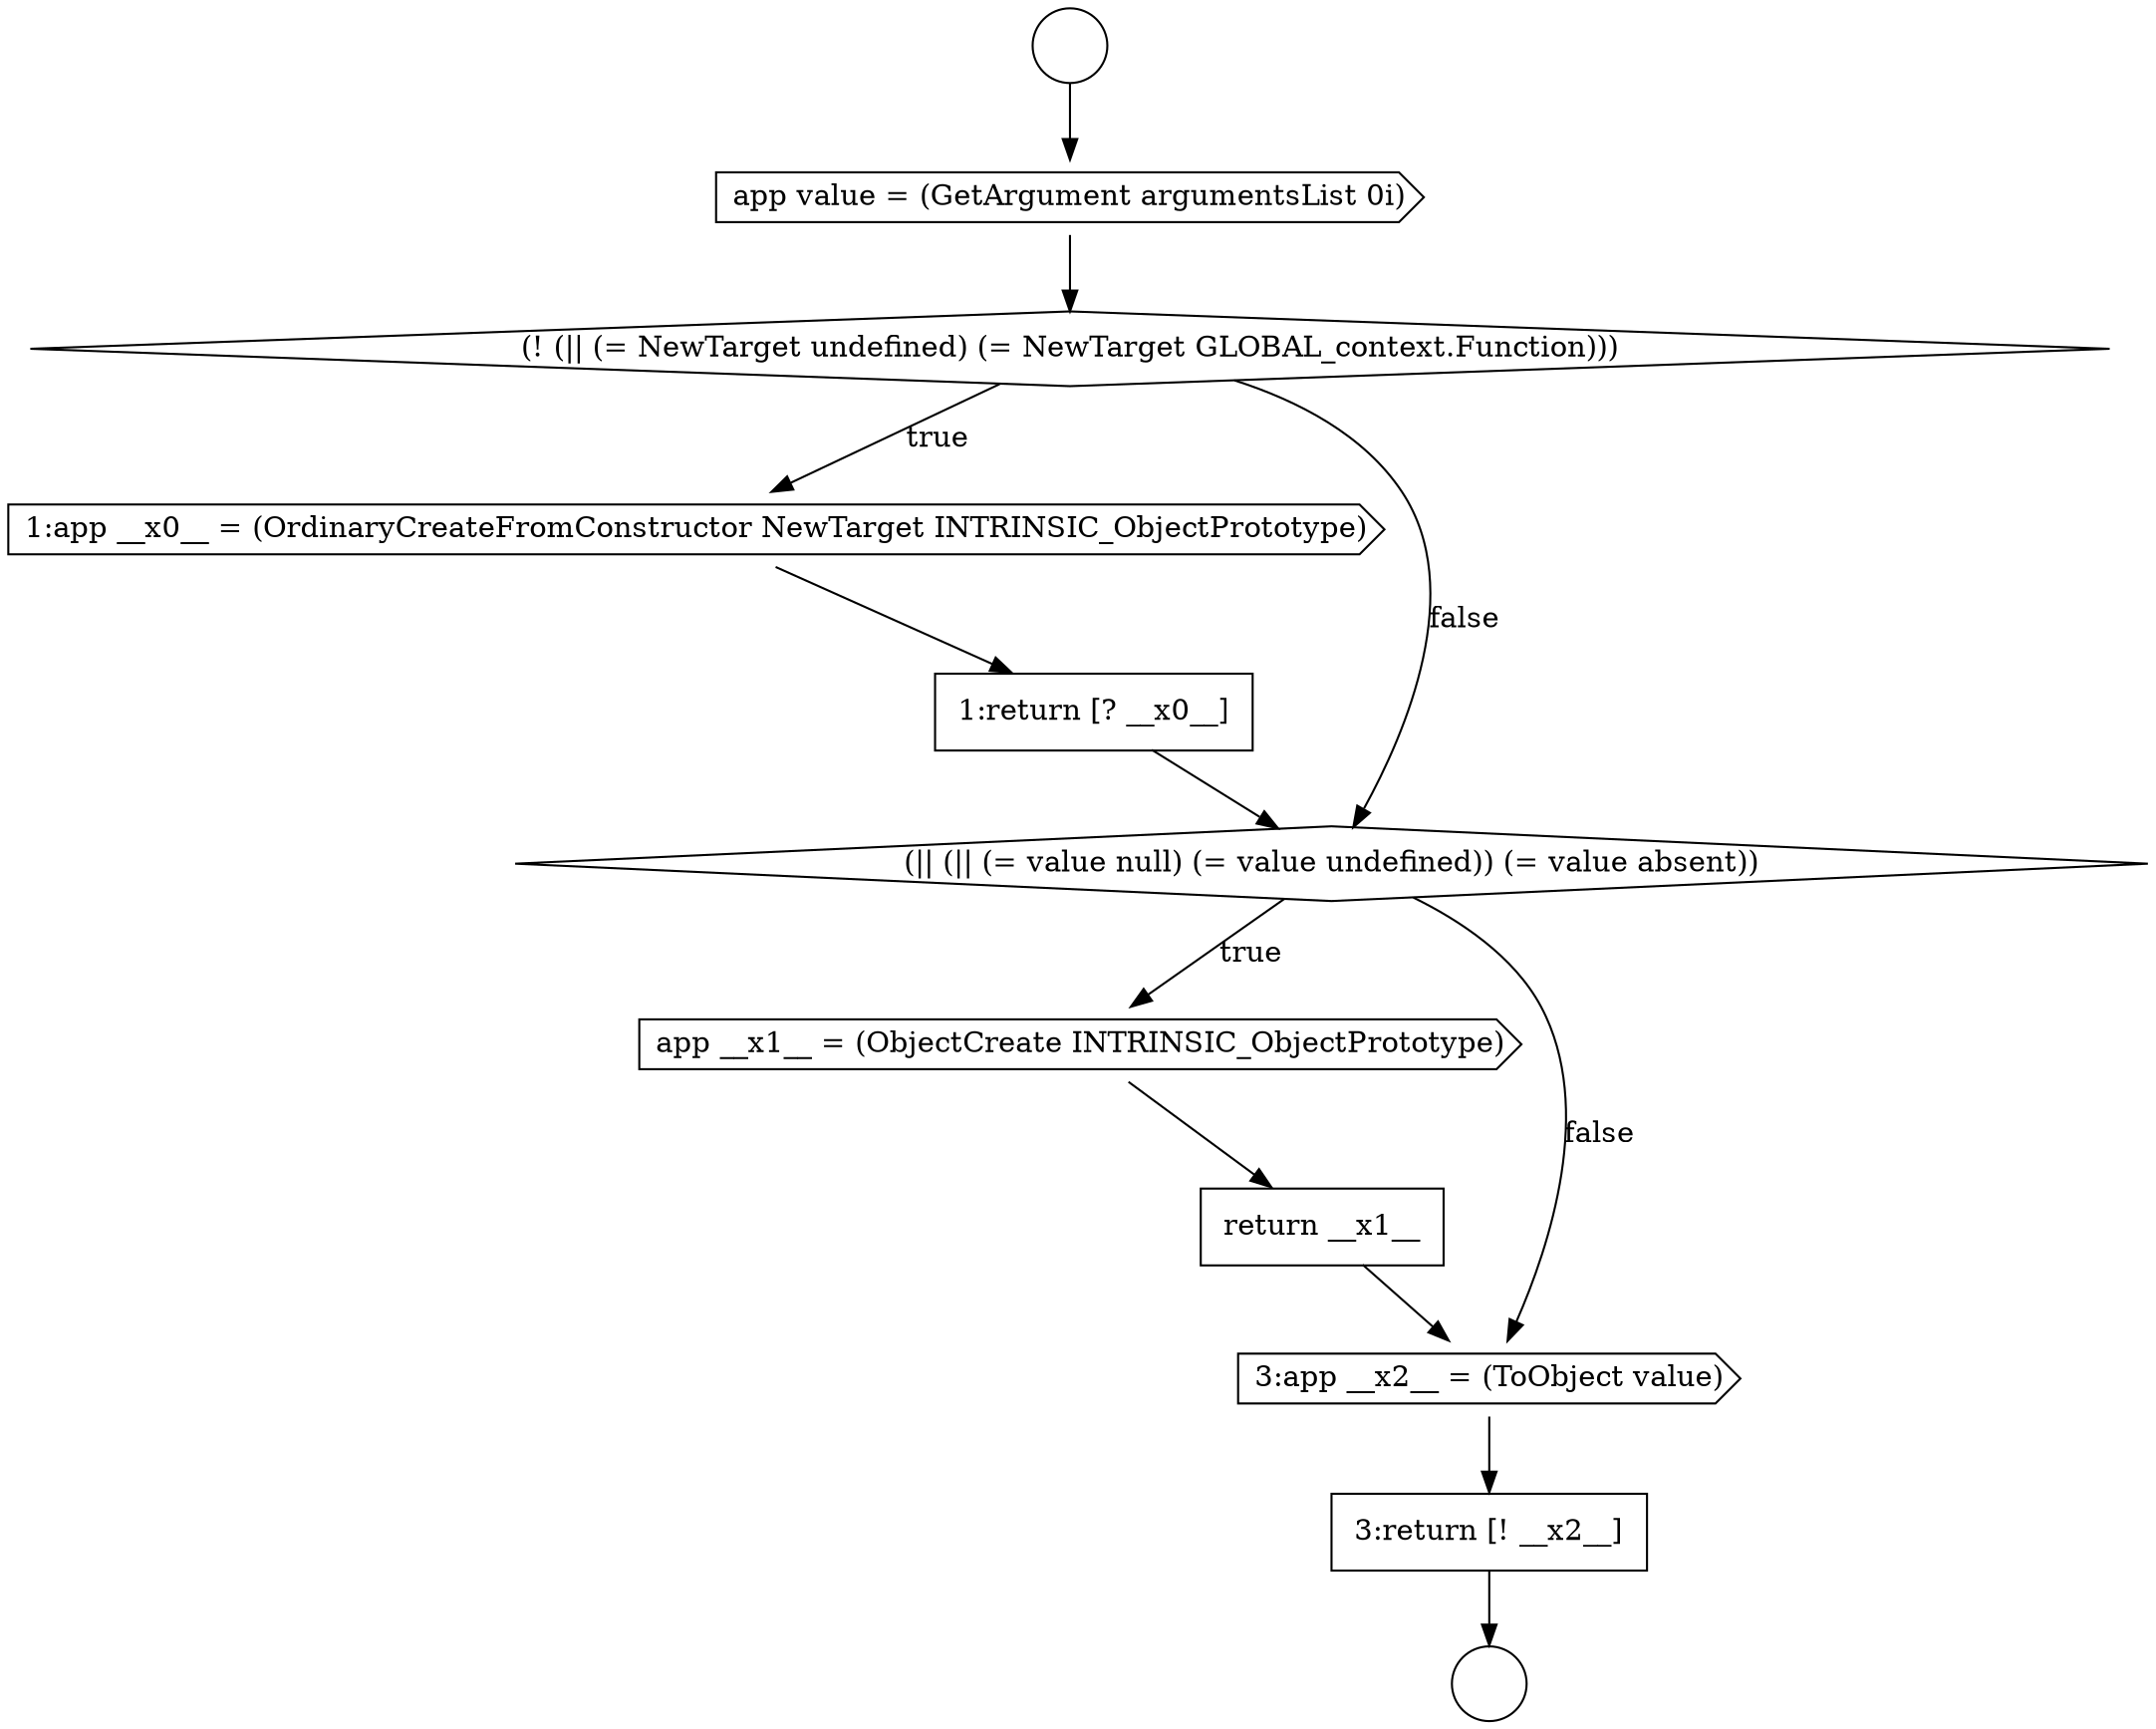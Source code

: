 digraph {
  node10609 [shape=none, margin=0, label=<<font color="black">
    <table border="0" cellborder="1" cellspacing="0" cellpadding="10">
      <tr><td align="left">1:return [? __x0__]</td></tr>
    </table>
  </font>> color="black" fillcolor="white" style=filled]
  node10606 [shape=cds, label=<<font color="black">app value = (GetArgument argumentsList 0i)</font>> color="black" fillcolor="white" style=filled]
  node10612 [shape=none, margin=0, label=<<font color="black">
    <table border="0" cellborder="1" cellspacing="0" cellpadding="10">
      <tr><td align="left">return __x1__</td></tr>
    </table>
  </font>> color="black" fillcolor="white" style=filled]
  node10614 [shape=none, margin=0, label=<<font color="black">
    <table border="0" cellborder="1" cellspacing="0" cellpadding="10">
      <tr><td align="left">3:return [! __x2__]</td></tr>
    </table>
  </font>> color="black" fillcolor="white" style=filled]
  node10607 [shape=diamond, label=<<font color="black">(! (|| (= NewTarget undefined) (= NewTarget GLOBAL_context.Function)))</font>> color="black" fillcolor="white" style=filled]
  node10611 [shape=cds, label=<<font color="black">app __x1__ = (ObjectCreate INTRINSIC_ObjectPrototype)</font>> color="black" fillcolor="white" style=filled]
  node10604 [shape=circle label=" " color="black" fillcolor="white" style=filled]
  node10613 [shape=cds, label=<<font color="black">3:app __x2__ = (ToObject value)</font>> color="black" fillcolor="white" style=filled]
  node10608 [shape=cds, label=<<font color="black">1:app __x0__ = (OrdinaryCreateFromConstructor NewTarget INTRINSIC_ObjectPrototype)</font>> color="black" fillcolor="white" style=filled]
  node10605 [shape=circle label=" " color="black" fillcolor="white" style=filled]
  node10610 [shape=diamond, label=<<font color="black">(|| (|| (= value null) (= value undefined)) (= value absent))</font>> color="black" fillcolor="white" style=filled]
  node10614 -> node10605 [ color="black"]
  node10608 -> node10609 [ color="black"]
  node10609 -> node10610 [ color="black"]
  node10613 -> node10614 [ color="black"]
  node10612 -> node10613 [ color="black"]
  node10604 -> node10606 [ color="black"]
  node10610 -> node10611 [label=<<font color="black">true</font>> color="black"]
  node10610 -> node10613 [label=<<font color="black">false</font>> color="black"]
  node10606 -> node10607 [ color="black"]
  node10611 -> node10612 [ color="black"]
  node10607 -> node10608 [label=<<font color="black">true</font>> color="black"]
  node10607 -> node10610 [label=<<font color="black">false</font>> color="black"]
}
